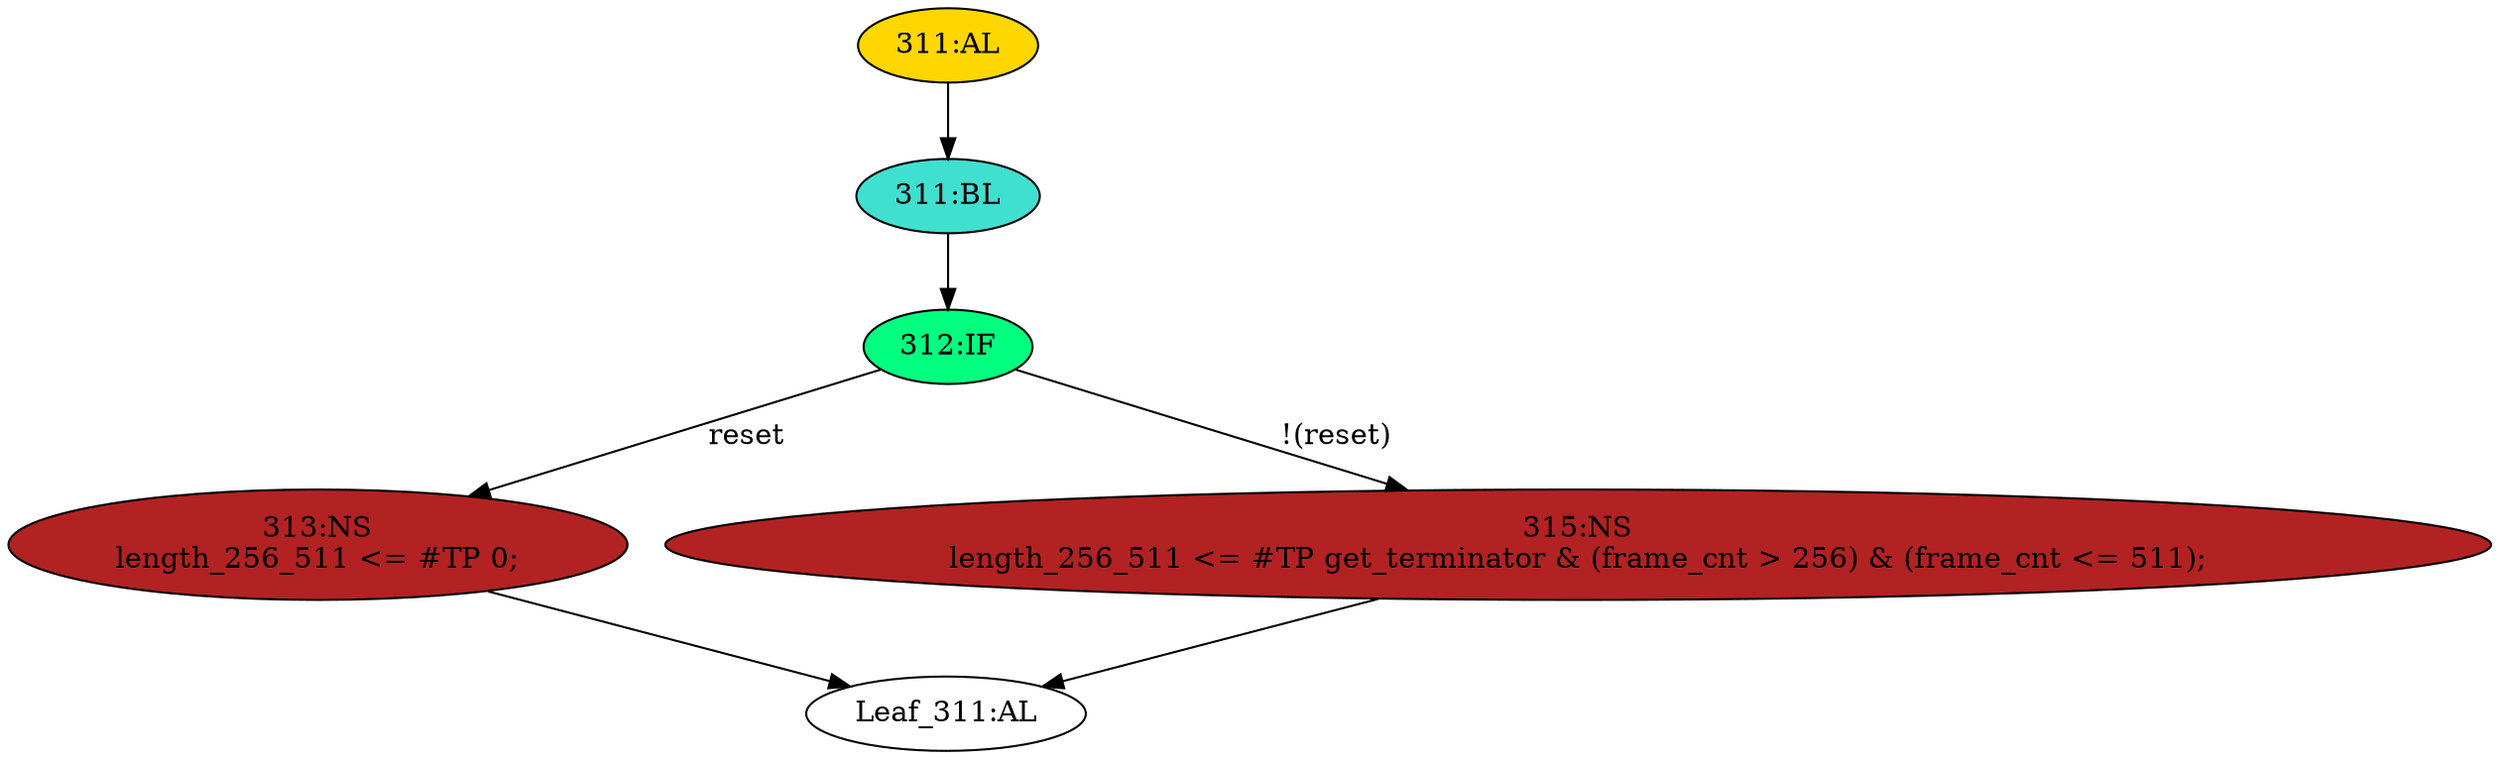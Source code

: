 strict digraph "" {
	node [label="\N"];
	"313:NS"	 [ast="<pyverilog.vparser.ast.NonblockingSubstitution object at 0x7efef253bf90>",
		fillcolor=firebrick,
		label="313:NS
length_256_511 <= #TP 0;",
		statements="[<pyverilog.vparser.ast.NonblockingSubstitution object at 0x7efef253bf90>]",
		style=filled,
		typ=NonblockingSubstitution];
	"Leaf_311:AL"	 [def_var="['length_256_511']",
		label="Leaf_311:AL"];
	"313:NS" -> "Leaf_311:AL"	 [cond="[]",
		lineno=None];
	"311:BL"	 [ast="<pyverilog.vparser.ast.Block object at 0x7efef25400d0>",
		fillcolor=turquoise,
		label="311:BL",
		statements="[]",
		style=filled,
		typ=Block];
	"312:IF"	 [ast="<pyverilog.vparser.ast.IfStatement object at 0x7efef2540390>",
		fillcolor=springgreen,
		label="312:IF",
		statements="[]",
		style=filled,
		typ=IfStatement];
	"311:BL" -> "312:IF"	 [cond="[]",
		lineno=None];
	"311:AL"	 [ast="<pyverilog.vparser.ast.Always object at 0x7efef253b250>",
		clk_sens=True,
		fillcolor=gold,
		label="311:AL",
		sens="['rxclk', 'reset']",
		statements="[]",
		style=filled,
		typ=Always,
		use_var="['reset', 'get_terminator', 'frame_cnt']"];
	"311:AL" -> "311:BL"	 [cond="[]",
		lineno=None];
	"312:IF" -> "313:NS"	 [cond="['reset']",
		label=reset,
		lineno=312];
	"315:NS"	 [ast="<pyverilog.vparser.ast.NonblockingSubstitution object at 0x7efef2540410>",
		fillcolor=firebrick,
		label="315:NS
length_256_511 <= #TP get_terminator & (frame_cnt > 256) & (frame_cnt <= 511);",
		statements="[<pyverilog.vparser.ast.NonblockingSubstitution object at 0x7efef2540410>]",
		style=filled,
		typ=NonblockingSubstitution];
	"312:IF" -> "315:NS"	 [cond="['reset']",
		label="!(reset)",
		lineno=312];
	"315:NS" -> "Leaf_311:AL"	 [cond="[]",
		lineno=None];
}
